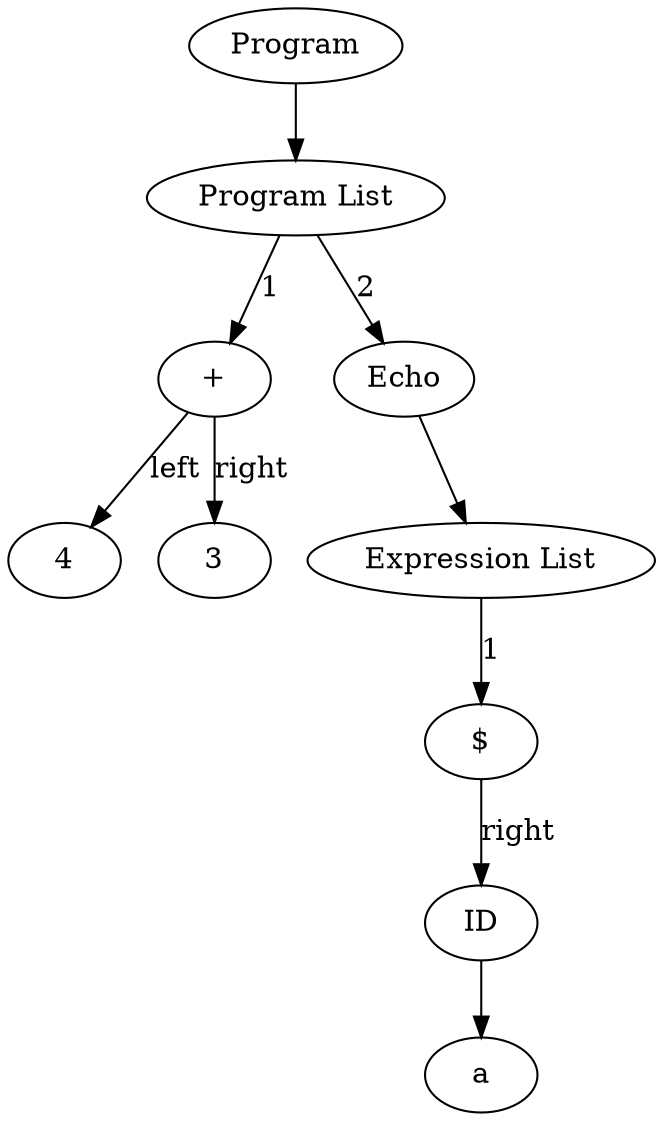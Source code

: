 digraph G {
node10 [label="Program"];
node11 [label="Program List"];
node10->node11 [label=""];
node11->node12 [label="1"];
node12 [label="+"];
node12->node13 [label="left"];
node13 [label="4"];
node12->node14 [label="right"];
node14 [label="3"];
node11->node15 [label="2"];
node15 [label="Echo"];
node16 [label="Expression List"];
node15->node16 [label=""];
node16->node17 [label="1"];
node17 [label="$"];
node17->node18 [label="right"];
node18 [label="ID"];
node18->node19 [label=""];
node19 [label="a"];
}